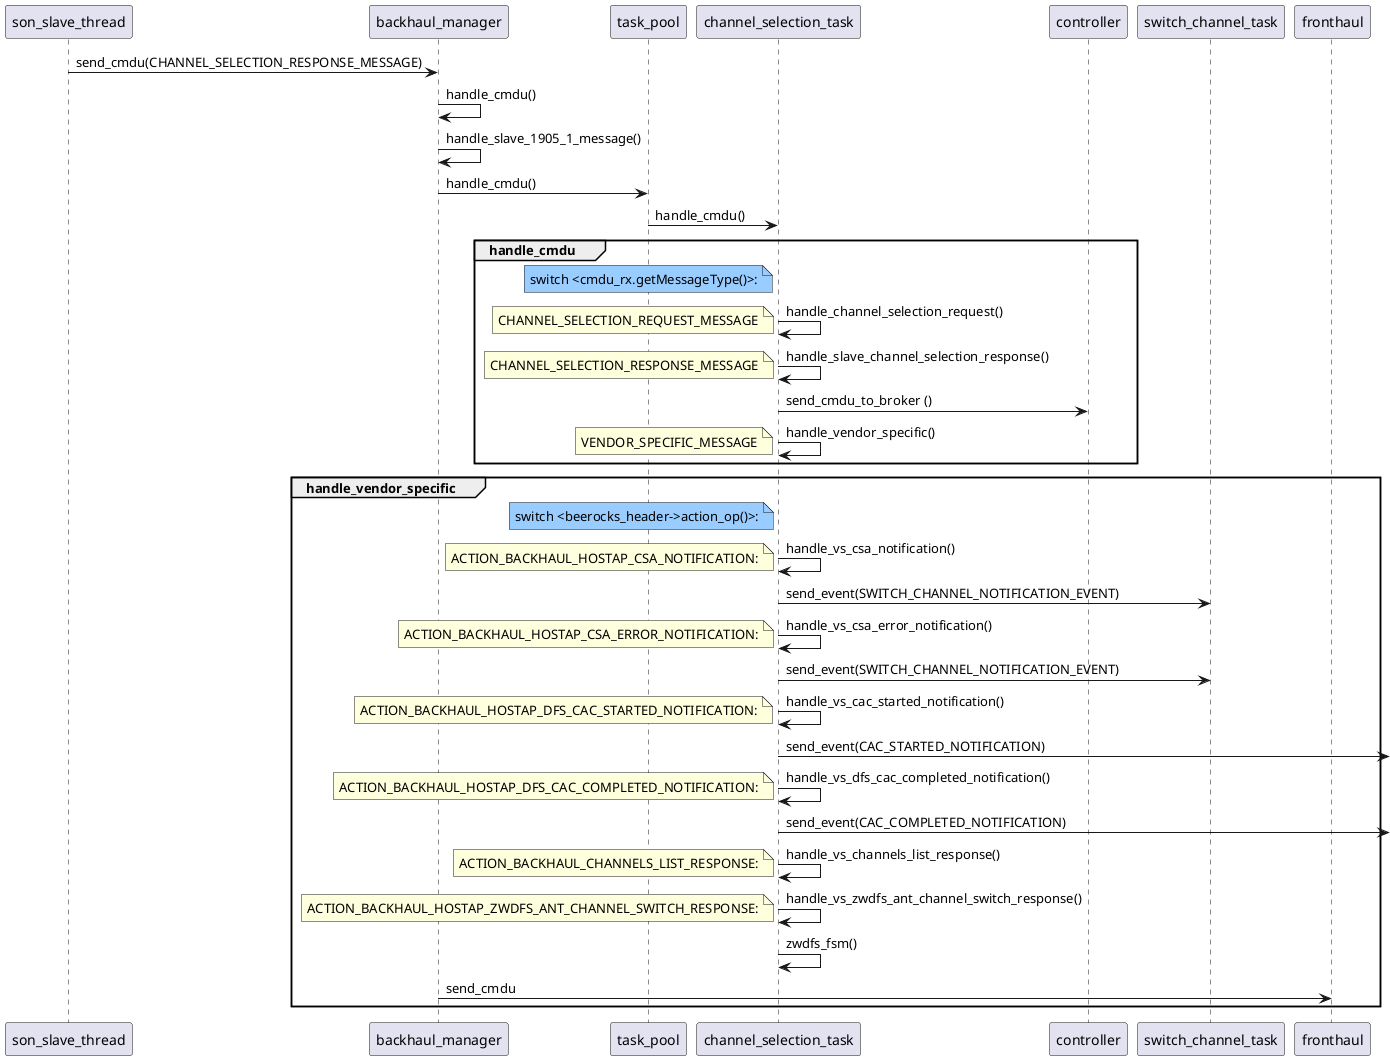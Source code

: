 @startuml
participant son_slave_thread
participant backhaul_manager
participant task_pool
participant channel_selection_task 
participant controller
participant switch_channel_task
participant fronthaul


son_slave_thread -> backhaul_manager : send_cmdu(CHANNEL_SELECTION_RESPONSE_MESSAGE)
backhaul_manager -> backhaul_manager : handle_cmdu()
backhaul_manager -> backhaul_manager : handle_slave_1905_1_message()
backhaul_manager -> task_pool : handle_cmdu()
task_pool -> channel_selection_task : handle_cmdu()
group handle_cmdu
    note left of channel_selection_task #99ccff: switch <cmdu_rx.getMessageType()>:
    channel_selection_task -> channel_selection_task : handle_channel_selection_request()
    note left: CHANNEL_SELECTION_REQUEST_MESSAGE
    channel_selection_task -> channel_selection_task : handle_slave_channel_selection_response()
    note left: CHANNEL_SELECTION_RESPONSE_MESSAGE
    channel_selection_task -> controller : send_cmdu_to_broker ()
    channel_selection_task -> channel_selection_task : handle_vendor_specific()
    note left: VENDOR_SPECIFIC_MESSAGE
end
group handle_vendor_specific

    note left of channel_selection_task #99ccff: switch <beerocks_header->action_op()>:
    channel_selection_task -> channel_selection_task : handle_vs_csa_notification()
    note left: ACTION_BACKHAUL_HOSTAP_CSA_NOTIFICATION:
    channel_selection_task -> switch_channel_task : send_event(SWITCH_CHANNEL_NOTIFICATION_EVENT)

    channel_selection_task -> channel_selection_task : handle_vs_csa_error_notification()
    note left: ACTION_BACKHAUL_HOSTAP_CSA_ERROR_NOTIFICATION:
    channel_selection_task -> switch_channel_task : send_event(SWITCH_CHANNEL_NOTIFICATION_EVENT)

    channel_selection_task -> channel_selection_task : handle_vs_cac_started_notification()
    note left: ACTION_BACKHAUL_HOSTAP_DFS_CAC_STARTED_NOTIFICATION:
    channel_selection_task -> : send_event(CAC_STARTED_NOTIFICATION)

    channel_selection_task -> channel_selection_task : handle_vs_dfs_cac_completed_notification()
    note left: ACTION_BACKHAUL_HOSTAP_DFS_CAC_COMPLETED_NOTIFICATION:
    channel_selection_task -> : send_event(CAC_COMPLETED_NOTIFICATION)

    channel_selection_task -> channel_selection_task : handle_vs_channels_list_response()
    note left: ACTION_BACKHAUL_CHANNELS_LIST_RESPONSE:

    channel_selection_task -> channel_selection_task : handle_vs_zwdfs_ant_channel_switch_response()
    note left: ACTION_BACKHAUL_HOSTAP_ZWDFS_ANT_CHANNEL_SWITCH_RESPONSE:
     channel_selection_task ->  channel_selection_task : zwdfs_fsm()
    backhaul_manager -> fronthaul: send_cmdu
end
@enduml
